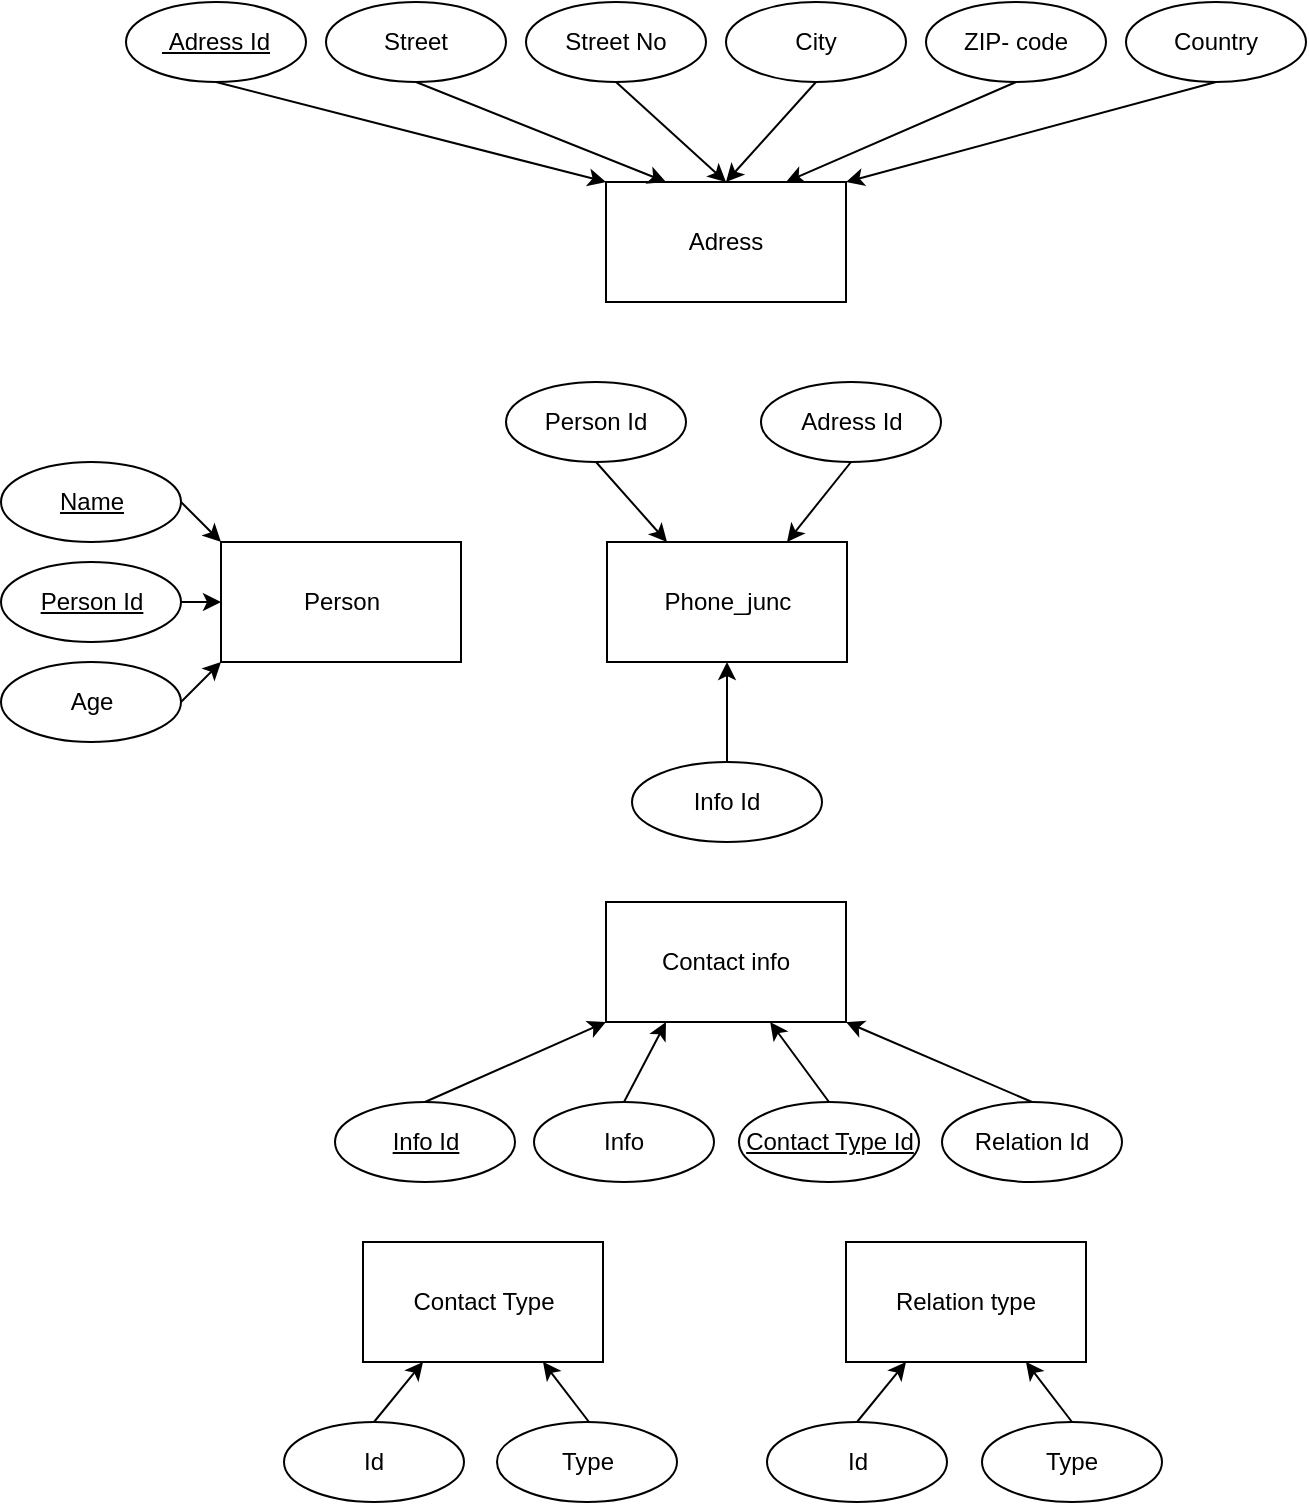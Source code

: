 <mxfile>
    <diagram id="PGU9bON-DRuwnXw0pyqS" name="Page-1">
        <mxGraphModel dx="950" dy="758" grid="1" gridSize="10" guides="1" tooltips="1" connect="1" arrows="1" fold="1" page="1" pageScale="1" pageWidth="850" pageHeight="1100" math="0" shadow="0">
            <root>
                <mxCell id="0"/>
                <mxCell id="1" parent="0"/>
                <mxCell id="2" value="Person" style="rounded=0;whiteSpace=wrap;html=1;" parent="1" vertex="1">
                    <mxGeometry x="197.5" y="320" width="120" height="60" as="geometry"/>
                </mxCell>
                <mxCell id="6" style="edgeStyle=none;html=1;exitX=1;exitY=0.5;exitDx=0;exitDy=0;entryX=0;entryY=0;entryDx=0;entryDy=0;" parent="1" source="5" target="2" edge="1">
                    <mxGeometry relative="1" as="geometry">
                        <mxPoint x="263.929" y="190" as="targetPoint"/>
                    </mxGeometry>
                </mxCell>
                <mxCell id="5" value="&lt;u&gt;Name&lt;/u&gt;" style="ellipse;whiteSpace=wrap;html=1;" parent="1" vertex="1">
                    <mxGeometry x="87.5" y="280" width="90" height="40" as="geometry"/>
                </mxCell>
                <mxCell id="10" style="edgeStyle=none;html=1;exitX=1;exitY=0.5;exitDx=0;exitDy=0;entryX=0;entryY=0.5;entryDx=0;entryDy=0;" parent="1" source="9" target="2" edge="1">
                    <mxGeometry relative="1" as="geometry">
                        <mxPoint x="242.5" y="194.8" as="targetPoint"/>
                    </mxGeometry>
                </mxCell>
                <mxCell id="9" value="&lt;u&gt;Person Id&lt;/u&gt;" style="ellipse;whiteSpace=wrap;html=1;" parent="1" vertex="1">
                    <mxGeometry x="87.5" y="330" width="90" height="40" as="geometry"/>
                </mxCell>
                <mxCell id="47" style="edgeStyle=none;html=1;exitX=1;exitY=0.5;exitDx=0;exitDy=0;entryX=0;entryY=1;entryDx=0;entryDy=0;" edge="1" parent="1" source="82" target="2">
                    <mxGeometry relative="1" as="geometry">
                        <mxPoint x="242.5" y="135" as="sourcePoint"/>
                        <mxPoint x="298.214" y="190" as="targetPoint"/>
                    </mxGeometry>
                </mxCell>
                <mxCell id="49" value="Adress" style="rounded=0;whiteSpace=wrap;html=1;" vertex="1" parent="1">
                    <mxGeometry x="390" y="140" width="120" height="60" as="geometry"/>
                </mxCell>
                <mxCell id="80" style="edgeStyle=none;html=1;exitX=0.5;exitY=1;exitDx=0;exitDy=0;entryX=0.25;entryY=0;entryDx=0;entryDy=0;" edge="1" parent="1" source="70" target="49">
                    <mxGeometry relative="1" as="geometry"/>
                </mxCell>
                <mxCell id="70" value="Street" style="ellipse;whiteSpace=wrap;html=1;" vertex="1" parent="1">
                    <mxGeometry x="250" y="50" width="90" height="40" as="geometry"/>
                </mxCell>
                <mxCell id="76" style="edgeStyle=none;html=1;exitX=0.5;exitY=1;exitDx=0;exitDy=0;entryX=0.5;entryY=0;entryDx=0;entryDy=0;" edge="1" parent="1" source="71" target="49">
                    <mxGeometry relative="1" as="geometry"/>
                </mxCell>
                <mxCell id="71" value="Street No" style="ellipse;whiteSpace=wrap;html=1;" vertex="1" parent="1">
                    <mxGeometry x="350" y="50" width="90" height="40" as="geometry"/>
                </mxCell>
                <mxCell id="77" style="edgeStyle=none;html=1;exitX=0.5;exitY=1;exitDx=0;exitDy=0;" edge="1" parent="1" source="72">
                    <mxGeometry relative="1" as="geometry">
                        <mxPoint x="450" y="140" as="targetPoint"/>
                    </mxGeometry>
                </mxCell>
                <mxCell id="72" value="City" style="ellipse;whiteSpace=wrap;html=1;" vertex="1" parent="1">
                    <mxGeometry x="450" y="50" width="90" height="40" as="geometry"/>
                </mxCell>
                <mxCell id="78" style="edgeStyle=none;html=1;exitX=0.5;exitY=1;exitDx=0;exitDy=0;entryX=0.75;entryY=0;entryDx=0;entryDy=0;" edge="1" parent="1" source="73" target="49">
                    <mxGeometry relative="1" as="geometry"/>
                </mxCell>
                <mxCell id="73" value="ZIP- code" style="ellipse;whiteSpace=wrap;html=1;" vertex="1" parent="1">
                    <mxGeometry x="550" y="50" width="90" height="40" as="geometry"/>
                </mxCell>
                <mxCell id="79" style="edgeStyle=none;html=1;exitX=0.5;exitY=1;exitDx=0;exitDy=0;entryX=1;entryY=0;entryDx=0;entryDy=0;" edge="1" parent="1" source="74" target="49">
                    <mxGeometry relative="1" as="geometry"/>
                </mxCell>
                <mxCell id="74" value="Country" style="ellipse;whiteSpace=wrap;html=1;" vertex="1" parent="1">
                    <mxGeometry x="650" y="50" width="90" height="40" as="geometry"/>
                </mxCell>
                <mxCell id="81" style="edgeStyle=none;html=1;exitX=0.5;exitY=1;exitDx=0;exitDy=0;entryX=0;entryY=0;entryDx=0;entryDy=0;" edge="1" parent="1" source="75" target="49">
                    <mxGeometry relative="1" as="geometry"/>
                </mxCell>
                <mxCell id="75" value="&lt;u&gt;&amp;nbsp;Adress Id&lt;/u&gt;" style="ellipse;whiteSpace=wrap;html=1;" vertex="1" parent="1">
                    <mxGeometry x="150" y="50" width="90" height="40" as="geometry"/>
                </mxCell>
                <mxCell id="82" value="Age" style="ellipse;whiteSpace=wrap;html=1;" vertex="1" parent="1">
                    <mxGeometry x="87.5" y="380" width="90" height="40" as="geometry"/>
                </mxCell>
                <mxCell id="88" style="edgeStyle=none;html=1;exitX=0.5;exitY=1;exitDx=0;exitDy=0;entryX=0.75;entryY=0;entryDx=0;entryDy=0;" edge="1" parent="1" source="87" target="98">
                    <mxGeometry relative="1" as="geometry"/>
                </mxCell>
                <mxCell id="87" value="Adress Id" style="ellipse;whiteSpace=wrap;html=1;" vertex="1" parent="1">
                    <mxGeometry x="467.5" y="240" width="90" height="40" as="geometry"/>
                </mxCell>
                <mxCell id="98" value="Phone_junc" style="rounded=0;whiteSpace=wrap;html=1;" vertex="1" parent="1">
                    <mxGeometry x="390.5" y="320" width="120" height="60" as="geometry"/>
                </mxCell>
                <mxCell id="123" style="edgeStyle=none;html=1;exitX=0.5;exitY=0;exitDx=0;exitDy=0;entryX=0.5;entryY=1;entryDx=0;entryDy=0;" edge="1" parent="1" source="100" target="98">
                    <mxGeometry relative="1" as="geometry"/>
                </mxCell>
                <mxCell id="100" value="Info Id" style="ellipse;whiteSpace=wrap;html=1;" vertex="1" parent="1">
                    <mxGeometry x="403" y="430" width="95" height="40" as="geometry"/>
                </mxCell>
                <mxCell id="122" style="edgeStyle=none;html=1;exitX=0.5;exitY=1;exitDx=0;exitDy=0;entryX=0.25;entryY=0;entryDx=0;entryDy=0;" edge="1" parent="1" source="146" target="98">
                    <mxGeometry relative="1" as="geometry">
                        <mxPoint x="382.5" y="290" as="sourcePoint"/>
                    </mxGeometry>
                </mxCell>
                <mxCell id="127" value="Relation type" style="rounded=0;whiteSpace=wrap;html=1;" vertex="1" parent="1">
                    <mxGeometry x="510" y="670" width="120" height="60" as="geometry"/>
                </mxCell>
                <mxCell id="128" style="edgeStyle=none;html=1;entryX=0.25;entryY=1;entryDx=0;entryDy=0;exitX=0.5;exitY=0;exitDx=0;exitDy=0;" edge="1" parent="1" source="129" target="127">
                    <mxGeometry relative="1" as="geometry"/>
                </mxCell>
                <mxCell id="129" value="Id" style="ellipse;whiteSpace=wrap;html=1;" vertex="1" parent="1">
                    <mxGeometry x="470.5" y="760" width="90" height="40" as="geometry"/>
                </mxCell>
                <mxCell id="130" value="" style="edgeStyle=none;html=1;entryX=0.75;entryY=1;entryDx=0;entryDy=0;exitX=0.5;exitY=0;exitDx=0;exitDy=0;" edge="1" parent="1" source="131" target="127">
                    <mxGeometry relative="1" as="geometry"/>
                </mxCell>
                <mxCell id="131" value="Type" style="ellipse;whiteSpace=wrap;html=1;" vertex="1" parent="1">
                    <mxGeometry x="578" y="760" width="90" height="40" as="geometry"/>
                </mxCell>
                <mxCell id="132" value="Contact info" style="rounded=0;whiteSpace=wrap;html=1;" vertex="1" parent="1">
                    <mxGeometry x="390" y="500" width="120" height="60" as="geometry"/>
                </mxCell>
                <mxCell id="133" style="edgeStyle=none;html=1;exitX=0.5;exitY=0;exitDx=0;exitDy=0;entryX=0.25;entryY=1;entryDx=0;entryDy=0;" edge="1" parent="1" source="148" target="132">
                    <mxGeometry relative="1" as="geometry">
                        <mxPoint x="437.5" y="600" as="sourcePoint"/>
                    </mxGeometry>
                </mxCell>
                <mxCell id="135" style="edgeStyle=none;html=1;exitX=0.5;exitY=0;exitDx=0;exitDy=0;entryX=0;entryY=1;entryDx=0;entryDy=0;" edge="1" parent="1" source="147" target="132">
                    <mxGeometry relative="1" as="geometry">
                        <mxPoint x="337.5" y="605" as="sourcePoint"/>
                    </mxGeometry>
                </mxCell>
                <mxCell id="137" style="edgeStyle=none;html=1;exitX=0.5;exitY=0;exitDx=0;exitDy=0;" edge="1" parent="1" source="149" target="132">
                    <mxGeometry width="50" height="50" relative="1" as="geometry">
                        <mxPoint x="542.5" y="605" as="sourcePoint"/>
                        <mxPoint x="542.5" y="720" as="targetPoint"/>
                    </mxGeometry>
                </mxCell>
                <mxCell id="145" style="edgeStyle=none;html=1;entryX=1;entryY=1;entryDx=0;entryDy=0;exitX=0.5;exitY=0;exitDx=0;exitDy=0;" edge="1" parent="1" source="150" target="132">
                    <mxGeometry relative="1" as="geometry">
                        <mxPoint x="542.5" y="530" as="sourcePoint"/>
                    </mxGeometry>
                </mxCell>
                <mxCell id="146" value="Person Id" style="ellipse;whiteSpace=wrap;html=1;" vertex="1" parent="1">
                    <mxGeometry x="340" y="240" width="90" height="40" as="geometry"/>
                </mxCell>
                <mxCell id="147" value="&lt;u&gt;Info Id&lt;/u&gt;" style="ellipse;whiteSpace=wrap;html=1;" vertex="1" parent="1">
                    <mxGeometry x="254.5" y="600" width="90" height="40" as="geometry"/>
                </mxCell>
                <mxCell id="148" value="Info" style="ellipse;whiteSpace=wrap;html=1;" vertex="1" parent="1">
                    <mxGeometry x="354" y="600" width="90" height="40" as="geometry"/>
                </mxCell>
                <mxCell id="149" value="&lt;u&gt;Contact Type Id&lt;/u&gt;" style="ellipse;whiteSpace=wrap;html=1;" vertex="1" parent="1">
                    <mxGeometry x="456.5" y="600" width="90" height="40" as="geometry"/>
                </mxCell>
                <mxCell id="150" value="&lt;span style=&quot;font-family: &amp;#34;helvetica&amp;#34;&quot;&gt;Relation Id&lt;/span&gt;" style="ellipse;whiteSpace=wrap;html=1;" vertex="1" parent="1">
                    <mxGeometry x="558" y="600" width="90" height="40" as="geometry"/>
                </mxCell>
                <mxCell id="152" value="Contact Type" style="rounded=0;whiteSpace=wrap;html=1;" vertex="1" parent="1">
                    <mxGeometry x="268.5" y="670" width="120" height="60" as="geometry"/>
                </mxCell>
                <mxCell id="153" style="edgeStyle=none;html=1;entryX=0.25;entryY=1;entryDx=0;entryDy=0;exitX=0.5;exitY=0;exitDx=0;exitDy=0;" edge="1" parent="1" source="154" target="152">
                    <mxGeometry relative="1" as="geometry"/>
                </mxCell>
                <mxCell id="154" value="Id" style="ellipse;whiteSpace=wrap;html=1;" vertex="1" parent="1">
                    <mxGeometry x="229" y="760" width="90" height="40" as="geometry"/>
                </mxCell>
                <mxCell id="155" value="" style="edgeStyle=none;html=1;entryX=0.75;entryY=1;entryDx=0;entryDy=0;exitX=0.5;exitY=0;exitDx=0;exitDy=0;" edge="1" parent="1" target="152">
                    <mxGeometry relative="1" as="geometry">
                        <mxPoint x="381.5" y="760" as="sourcePoint"/>
                    </mxGeometry>
                </mxCell>
                <mxCell id="156" value="Type" style="ellipse;whiteSpace=wrap;html=1;" vertex="1" parent="1">
                    <mxGeometry x="335.5" y="760" width="90" height="40" as="geometry"/>
                </mxCell>
            </root>
        </mxGraphModel>
    </diagram>
</mxfile>